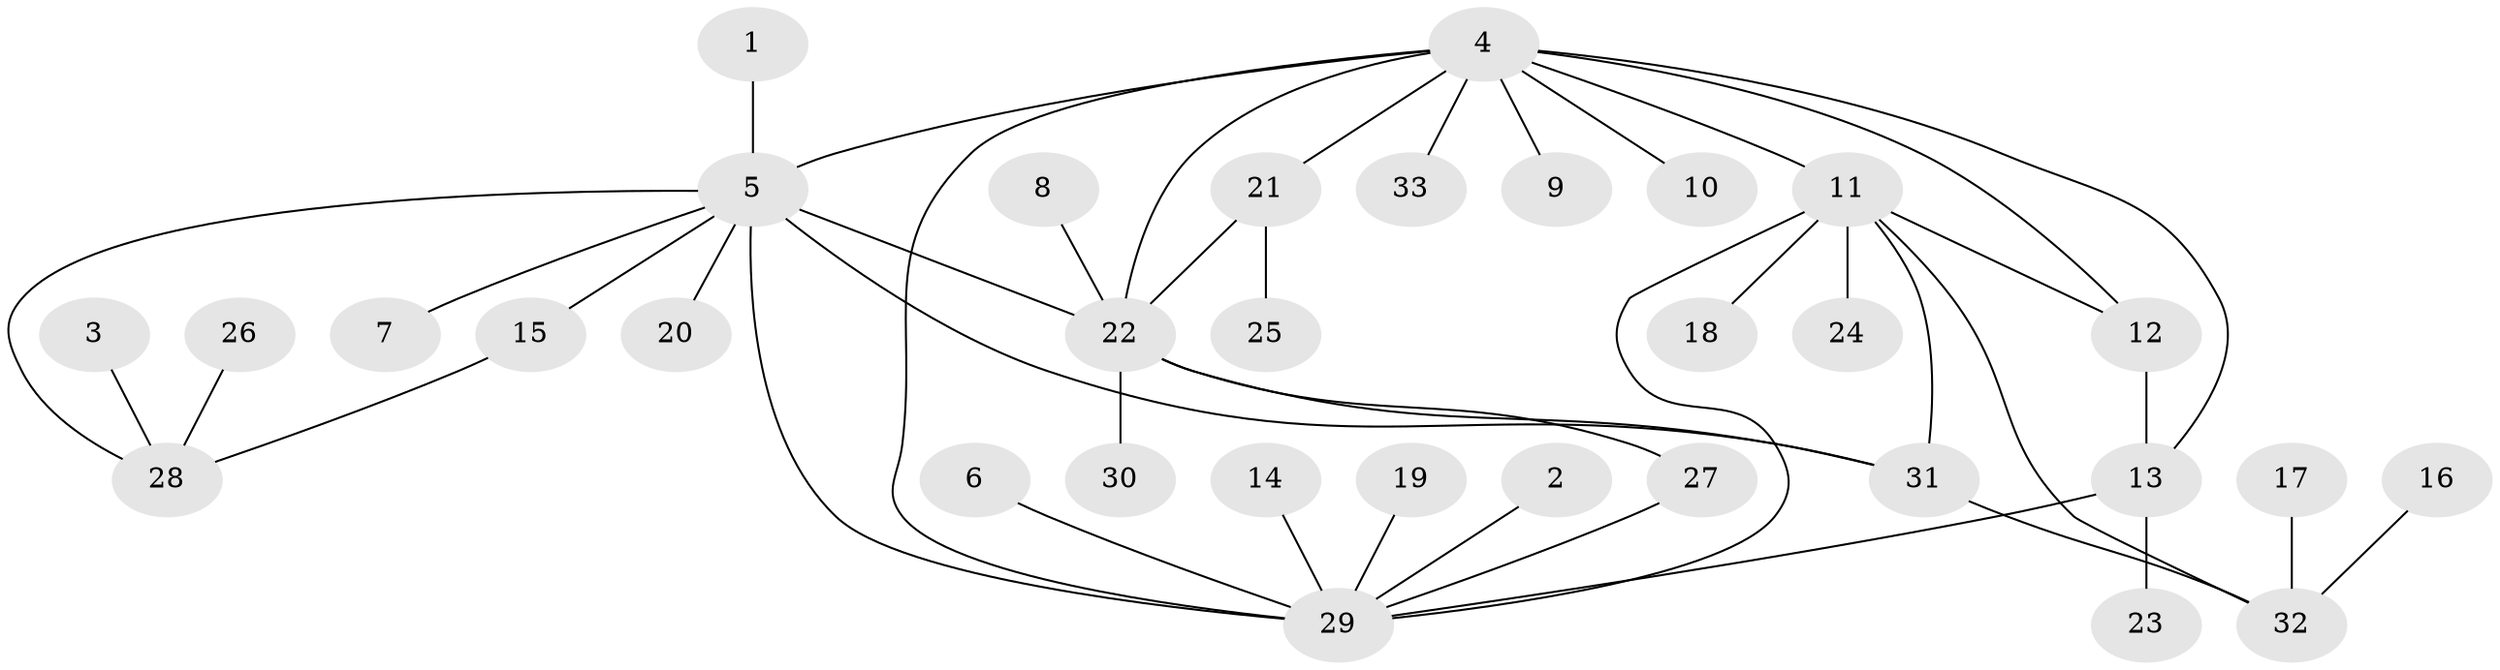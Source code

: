 // original degree distribution, {6: 0.06060606060606061, 5: 0.06060606060606061, 7: 0.045454545454545456, 4: 0.015151515151515152, 8: 0.015151515151515152, 3: 0.07575757575757576, 13: 0.015151515151515152, 1: 0.5909090909090909, 2: 0.12121212121212122}
// Generated by graph-tools (version 1.1) at 2025/50/03/09/25 03:50:27]
// undirected, 33 vertices, 44 edges
graph export_dot {
graph [start="1"]
  node [color=gray90,style=filled];
  1;
  2;
  3;
  4;
  5;
  6;
  7;
  8;
  9;
  10;
  11;
  12;
  13;
  14;
  15;
  16;
  17;
  18;
  19;
  20;
  21;
  22;
  23;
  24;
  25;
  26;
  27;
  28;
  29;
  30;
  31;
  32;
  33;
  1 -- 5 [weight=1.0];
  2 -- 29 [weight=1.0];
  3 -- 28 [weight=1.0];
  4 -- 5 [weight=1.0];
  4 -- 9 [weight=1.0];
  4 -- 10 [weight=1.0];
  4 -- 11 [weight=1.0];
  4 -- 12 [weight=1.0];
  4 -- 13 [weight=1.0];
  4 -- 21 [weight=1.0];
  4 -- 22 [weight=1.0];
  4 -- 29 [weight=1.0];
  4 -- 33 [weight=1.0];
  5 -- 7 [weight=1.0];
  5 -- 15 [weight=1.0];
  5 -- 20 [weight=1.0];
  5 -- 22 [weight=2.0];
  5 -- 28 [weight=1.0];
  5 -- 29 [weight=2.0];
  5 -- 31 [weight=1.0];
  6 -- 29 [weight=1.0];
  8 -- 22 [weight=1.0];
  11 -- 12 [weight=1.0];
  11 -- 18 [weight=1.0];
  11 -- 24 [weight=1.0];
  11 -- 29 [weight=1.0];
  11 -- 31 [weight=1.0];
  11 -- 32 [weight=1.0];
  12 -- 13 [weight=1.0];
  13 -- 23 [weight=1.0];
  13 -- 29 [weight=1.0];
  14 -- 29 [weight=1.0];
  15 -- 28 [weight=1.0];
  16 -- 32 [weight=1.0];
  17 -- 32 [weight=1.0];
  19 -- 29 [weight=1.0];
  21 -- 22 [weight=1.0];
  21 -- 25 [weight=1.0];
  22 -- 27 [weight=1.0];
  22 -- 30 [weight=1.0];
  22 -- 31 [weight=1.0];
  26 -- 28 [weight=1.0];
  27 -- 29 [weight=1.0];
  31 -- 32 [weight=1.0];
}
